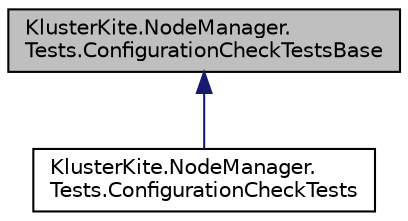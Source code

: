 digraph "KlusterKite.NodeManager.Tests.ConfigurationCheckTestsBase"
{
  edge [fontname="Helvetica",fontsize="10",labelfontname="Helvetica",labelfontsize="10"];
  node [fontname="Helvetica",fontsize="10",shape=record];
  Node0 [label="KlusterKite.NodeManager.\lTests.ConfigurationCheckTestsBase",height=0.2,width=0.4,color="black", fillcolor="grey75", style="filled", fontcolor="black"];
  Node0 -> Node1 [dir="back",color="midnightblue",fontsize="10",style="solid",fontname="Helvetica"];
  Node1 [label="KlusterKite.NodeManager.\lTests.ConfigurationCheckTests",height=0.2,width=0.4,color="black", fillcolor="white", style="filled",URL="$class_kluster_kite_1_1_node_manager_1_1_tests_1_1_configuration_check_tests.html",tooltip="Checks the work of ConfigurationExtensions "];
}
